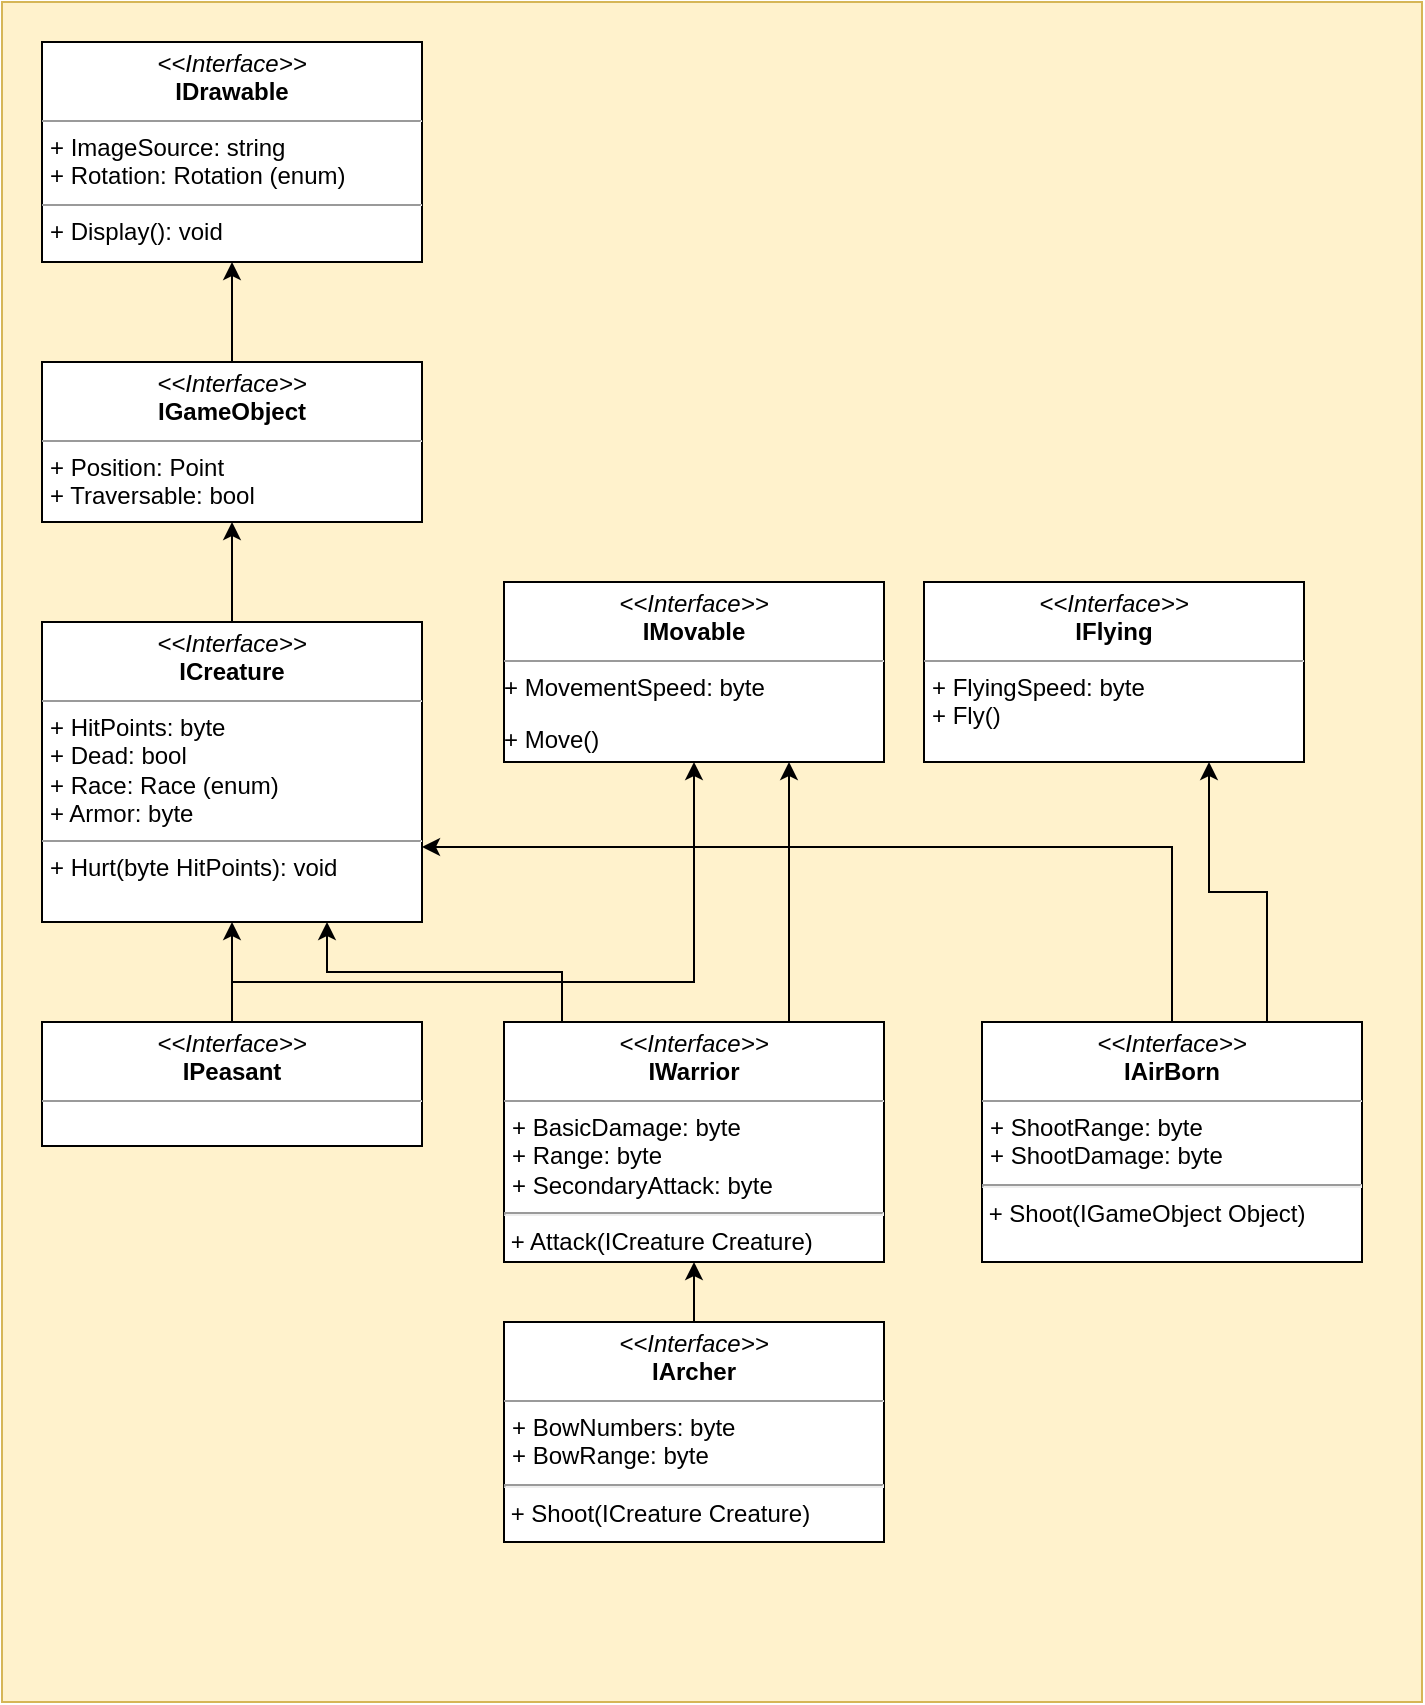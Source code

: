 <mxfile version="10.6.0" type="device"><diagram id="KNWfQCusbpzrjXRvPUvp" name="Page-1"><mxGraphModel dx="1005" dy="569" grid="1" gridSize="10" guides="1" tooltips="1" connect="1" arrows="1" fold="1" page="1" pageScale="1" pageWidth="827" pageHeight="1169" math="0" shadow="0"><root><mxCell id="0"/><mxCell id="1" parent="0"/><mxCell id="FEgugJsQOZIQgxjop_JP-20" value="" style="rounded=0;whiteSpace=wrap;html=1;fillColor=#fff2cc;strokeColor=#d6b656;" vertex="1" parent="1"><mxGeometry x="90" y="60" width="710" height="850" as="geometry"/></mxCell><mxCell id="FEgugJsQOZIQgxjop_JP-1" value="&lt;p style=&quot;margin: 0px ; margin-top: 4px ; text-align: center&quot;&gt;&lt;i&gt;&amp;lt;&amp;lt;Interface&amp;gt;&amp;gt;&lt;/i&gt;&lt;br&gt;&lt;b&gt;IDrawable&lt;/b&gt;&lt;/p&gt;&lt;hr size=&quot;1&quot;&gt;&lt;p style=&quot;margin: 0px ; margin-left: 4px&quot;&gt;+ ImageSource: string&lt;br&gt;+ Rotation: Rotation (enum)&lt;/p&gt;&lt;hr size=&quot;1&quot;&gt;&lt;p style=&quot;margin: 0px ; margin-left: 4px&quot;&gt;+ Display(): void&lt;/p&gt;" style="verticalAlign=top;align=left;overflow=fill;fontSize=12;fontFamily=Helvetica;html=1;" vertex="1" parent="1"><mxGeometry x="110" y="80" width="190" height="110" as="geometry"/></mxCell><mxCell id="FEgugJsQOZIQgxjop_JP-3" style="edgeStyle=orthogonalEdgeStyle;rounded=0;orthogonalLoop=1;jettySize=auto;html=1;exitX=0.5;exitY=0;exitDx=0;exitDy=0;entryX=0.5;entryY=1;entryDx=0;entryDy=0;" edge="1" parent="1" source="FEgugJsQOZIQgxjop_JP-2" target="FEgugJsQOZIQgxjop_JP-1"><mxGeometry relative="1" as="geometry"/></mxCell><mxCell id="FEgugJsQOZIQgxjop_JP-2" value="&lt;p style=&quot;margin: 0px ; margin-top: 4px ; text-align: center&quot;&gt;&lt;i&gt;&amp;lt;&amp;lt;Interface&amp;gt;&amp;gt;&lt;/i&gt;&lt;br&gt;&lt;b&gt;IGameObject&lt;/b&gt;&lt;/p&gt;&lt;hr size=&quot;1&quot;&gt;&lt;p style=&quot;margin: 0px ; margin-left: 4px&quot;&gt;+ Position: Point&lt;br&gt;+ Traversable: bool&lt;/p&gt;" style="verticalAlign=top;align=left;overflow=fill;fontSize=12;fontFamily=Helvetica;html=1;" vertex="1" parent="1"><mxGeometry x="110" y="240" width="190" height="80" as="geometry"/></mxCell><mxCell id="FEgugJsQOZIQgxjop_JP-6" style="edgeStyle=orthogonalEdgeStyle;rounded=0;orthogonalLoop=1;jettySize=auto;html=1;exitX=0.5;exitY=0;exitDx=0;exitDy=0;entryX=0.5;entryY=1;entryDx=0;entryDy=0;" edge="1" parent="1" source="FEgugJsQOZIQgxjop_JP-5" target="FEgugJsQOZIQgxjop_JP-2"><mxGeometry relative="1" as="geometry"/></mxCell><mxCell id="FEgugJsQOZIQgxjop_JP-5" value="&lt;p style=&quot;margin: 0px ; margin-top: 4px ; text-align: center&quot;&gt;&lt;i&gt;&amp;lt;&amp;lt;Interface&amp;gt;&amp;gt;&lt;/i&gt;&lt;br&gt;&lt;b&gt;ICreature&lt;/b&gt;&lt;/p&gt;&lt;hr size=&quot;1&quot;&gt;&lt;p style=&quot;margin: 0px ; margin-left: 4px&quot;&gt;+ HitPoints: byte&lt;br&gt;+ Dead: bool&lt;/p&gt;&lt;p style=&quot;margin: 0px ; margin-left: 4px&quot;&gt;+ Race: Race (enum)&lt;/p&gt;&lt;p style=&quot;margin: 0px ; margin-left: 4px&quot;&gt;+ Armor: byte&lt;/p&gt;&lt;hr size=&quot;1&quot;&gt;&lt;p style=&quot;margin: 0px ; margin-left: 4px&quot;&gt;+ Hurt(byte HitPoints): void&lt;/p&gt;" style="verticalAlign=top;align=left;overflow=fill;fontSize=12;fontFamily=Helvetica;html=1;" vertex="1" parent="1"><mxGeometry x="110" y="370" width="190" height="150" as="geometry"/></mxCell><mxCell id="FEgugJsQOZIQgxjop_JP-7" value="&lt;p style=&quot;margin: 0px ; margin-top: 4px ; text-align: center&quot;&gt;&lt;i&gt;&amp;lt;&amp;lt;Interface&amp;gt;&amp;gt;&lt;/i&gt;&lt;br&gt;&lt;b&gt;IMovable&lt;/b&gt;&lt;/p&gt;&lt;hr size=&quot;1&quot;&gt;&lt;p style=&quot;margin: 0px ; margin-left: 4px&quot;&gt;&lt;/p&gt;+ MovementSpeed: byte&lt;p&gt;+ Move()&lt;/p&gt;" style="verticalAlign=top;align=left;overflow=fill;fontSize=12;fontFamily=Helvetica;html=1;" vertex="1" parent="1"><mxGeometry x="341" y="350" width="190" height="90" as="geometry"/></mxCell><mxCell id="FEgugJsQOZIQgxjop_JP-8" value="&lt;p style=&quot;margin: 0px ; margin-top: 4px ; text-align: center&quot;&gt;&lt;i&gt;&amp;lt;&amp;lt;Interface&amp;gt;&amp;gt;&lt;/i&gt;&lt;br&gt;&lt;b&gt;IFlying&lt;/b&gt;&lt;/p&gt;&lt;hr size=&quot;1&quot;&gt;&lt;p style=&quot;margin: 0px ; margin-left: 4px&quot;&gt;+ FlyingSpeed: byte&lt;/p&gt;&lt;p style=&quot;margin: 0px ; margin-left: 4px&quot;&gt;+ Fly()&lt;/p&gt;" style="verticalAlign=top;align=left;overflow=fill;fontSize=12;fontFamily=Helvetica;html=1;" vertex="1" parent="1"><mxGeometry x="551" y="350" width="190" height="90" as="geometry"/></mxCell><mxCell id="FEgugJsQOZIQgxjop_JP-13" style="edgeStyle=orthogonalEdgeStyle;rounded=0;orthogonalLoop=1;jettySize=auto;html=1;exitX=0.5;exitY=0;exitDx=0;exitDy=0;entryX=0.5;entryY=1;entryDx=0;entryDy=0;" edge="1" parent="1" source="FEgugJsQOZIQgxjop_JP-9" target="FEgugJsQOZIQgxjop_JP-5"><mxGeometry relative="1" as="geometry"/></mxCell><mxCell id="FEgugJsQOZIQgxjop_JP-14" style="edgeStyle=orthogonalEdgeStyle;rounded=0;orthogonalLoop=1;jettySize=auto;html=1;exitX=0.5;exitY=0;exitDx=0;exitDy=0;entryX=0.5;entryY=1;entryDx=0;entryDy=0;" edge="1" parent="1" source="FEgugJsQOZIQgxjop_JP-9" target="FEgugJsQOZIQgxjop_JP-7"><mxGeometry relative="1" as="geometry"><Array as="points"><mxPoint x="205" y="550"/><mxPoint x="436" y="550"/></Array></mxGeometry></mxCell><mxCell id="FEgugJsQOZIQgxjop_JP-9" value="&lt;p style=&quot;margin: 0px ; margin-top: 4px ; text-align: center&quot;&gt;&lt;i&gt;&amp;lt;&amp;lt;Interface&amp;gt;&amp;gt;&lt;/i&gt;&lt;br&gt;&lt;b&gt;IPeasant&lt;/b&gt;&lt;/p&gt;&lt;hr size=&quot;1&quot;&gt;&lt;p style=&quot;margin: 0px ; margin-left: 4px&quot;&gt;&lt;br&gt;&lt;/p&gt;" style="verticalAlign=top;align=left;overflow=fill;fontSize=12;fontFamily=Helvetica;html=1;" vertex="1" parent="1"><mxGeometry x="110" y="570" width="190" height="62" as="geometry"/></mxCell><mxCell id="FEgugJsQOZIQgxjop_JP-15" style="edgeStyle=orthogonalEdgeStyle;rounded=0;orthogonalLoop=1;jettySize=auto;html=1;exitX=0.5;exitY=0;exitDx=0;exitDy=0;entryX=0.75;entryY=1;entryDx=0;entryDy=0;" edge="1" parent="1" source="FEgugJsQOZIQgxjop_JP-10" target="FEgugJsQOZIQgxjop_JP-5"><mxGeometry relative="1" as="geometry"><Array as="points"><mxPoint x="370" y="570"/><mxPoint x="370" y="545"/><mxPoint x="253" y="545"/></Array></mxGeometry></mxCell><mxCell id="FEgugJsQOZIQgxjop_JP-16" style="edgeStyle=orthogonalEdgeStyle;rounded=0;orthogonalLoop=1;jettySize=auto;html=1;exitX=0.75;exitY=0;exitDx=0;exitDy=0;entryX=0.75;entryY=1;entryDx=0;entryDy=0;" edge="1" parent="1" source="FEgugJsQOZIQgxjop_JP-10" target="FEgugJsQOZIQgxjop_JP-7"><mxGeometry relative="1" as="geometry"/></mxCell><mxCell id="FEgugJsQOZIQgxjop_JP-10" value="&lt;p style=&quot;margin: 0px ; margin-top: 4px ; text-align: center&quot;&gt;&lt;i&gt;&amp;lt;&amp;lt;Interface&amp;gt;&amp;gt;&lt;/i&gt;&lt;br&gt;&lt;b&gt;IWarrior&lt;/b&gt;&lt;/p&gt;&lt;hr size=&quot;1&quot;&gt;&lt;p style=&quot;margin: 0px ; margin-left: 4px&quot;&gt;+ BasicDamage: byte&lt;/p&gt;&lt;p style=&quot;margin: 0px ; margin-left: 4px&quot;&gt;+ Range: byte&lt;/p&gt;&lt;p style=&quot;margin: 0px ; margin-left: 4px&quot;&gt;+ SecondaryAttack: byte&lt;/p&gt;&lt;hr&gt;&amp;nbsp;+ Attack(ICreature Creature)" style="verticalAlign=top;align=left;overflow=fill;fontSize=12;fontFamily=Helvetica;html=1;" vertex="1" parent="1"><mxGeometry x="341" y="570" width="190" height="120" as="geometry"/></mxCell><mxCell id="FEgugJsQOZIQgxjop_JP-12" style="edgeStyle=orthogonalEdgeStyle;rounded=0;orthogonalLoop=1;jettySize=auto;html=1;exitX=0.5;exitY=0;exitDx=0;exitDy=0;entryX=0.5;entryY=1;entryDx=0;entryDy=0;" edge="1" parent="1" source="FEgugJsQOZIQgxjop_JP-11" target="FEgugJsQOZIQgxjop_JP-10"><mxGeometry relative="1" as="geometry"/></mxCell><mxCell id="FEgugJsQOZIQgxjop_JP-11" value="&lt;p style=&quot;margin: 0px ; margin-top: 4px ; text-align: center&quot;&gt;&lt;i&gt;&amp;lt;&amp;lt;Interface&amp;gt;&amp;gt;&lt;/i&gt;&lt;br&gt;&lt;b&gt;IArcher&lt;/b&gt;&lt;/p&gt;&lt;hr size=&quot;1&quot;&gt;&lt;p style=&quot;margin: 0px ; margin-left: 4px&quot;&gt;+ BowNumbers: byte&lt;/p&gt;&lt;p style=&quot;margin: 0px ; margin-left: 4px&quot;&gt;+ BowRange: byte&lt;/p&gt;&lt;hr&gt;&amp;nbsp;+ Shoot(ICreature Creature)" style="verticalAlign=top;align=left;overflow=fill;fontSize=12;fontFamily=Helvetica;html=1;" vertex="1" parent="1"><mxGeometry x="341" y="720" width="190" height="110" as="geometry"/></mxCell><mxCell id="FEgugJsQOZIQgxjop_JP-18" style="edgeStyle=orthogonalEdgeStyle;rounded=0;orthogonalLoop=1;jettySize=auto;html=1;exitX=0.5;exitY=0;exitDx=0;exitDy=0;entryX=1;entryY=0.75;entryDx=0;entryDy=0;" edge="1" parent="1" source="FEgugJsQOZIQgxjop_JP-17" target="FEgugJsQOZIQgxjop_JP-5"><mxGeometry relative="1" as="geometry"><Array as="points"><mxPoint x="675" y="483"/></Array></mxGeometry></mxCell><mxCell id="FEgugJsQOZIQgxjop_JP-19" style="edgeStyle=orthogonalEdgeStyle;rounded=0;orthogonalLoop=1;jettySize=auto;html=1;exitX=0.75;exitY=0;exitDx=0;exitDy=0;entryX=0.75;entryY=1;entryDx=0;entryDy=0;" edge="1" parent="1" source="FEgugJsQOZIQgxjop_JP-17" target="FEgugJsQOZIQgxjop_JP-8"><mxGeometry relative="1" as="geometry"/></mxCell><mxCell id="FEgugJsQOZIQgxjop_JP-17" value="&lt;p style=&quot;margin: 0px ; margin-top: 4px ; text-align: center&quot;&gt;&lt;i&gt;&amp;lt;&amp;lt;Interface&amp;gt;&amp;gt;&lt;/i&gt;&lt;br&gt;&lt;b&gt;IAirBorn&lt;/b&gt;&lt;/p&gt;&lt;hr size=&quot;1&quot;&gt;&lt;p style=&quot;margin: 0px ; margin-left: 4px&quot;&gt;+ ShootRange: byte&lt;/p&gt;&lt;p style=&quot;margin: 0px ; margin-left: 4px&quot;&gt;+ ShootDamage: byte&lt;br&gt;&lt;/p&gt;&lt;hr&gt;&amp;nbsp;+ Shoot(IGameObject Object)" style="verticalAlign=top;align=left;overflow=fill;fontSize=12;fontFamily=Helvetica;html=1;" vertex="1" parent="1"><mxGeometry x="580" y="570" width="190" height="120" as="geometry"/></mxCell></root></mxGraphModel></diagram></mxfile>